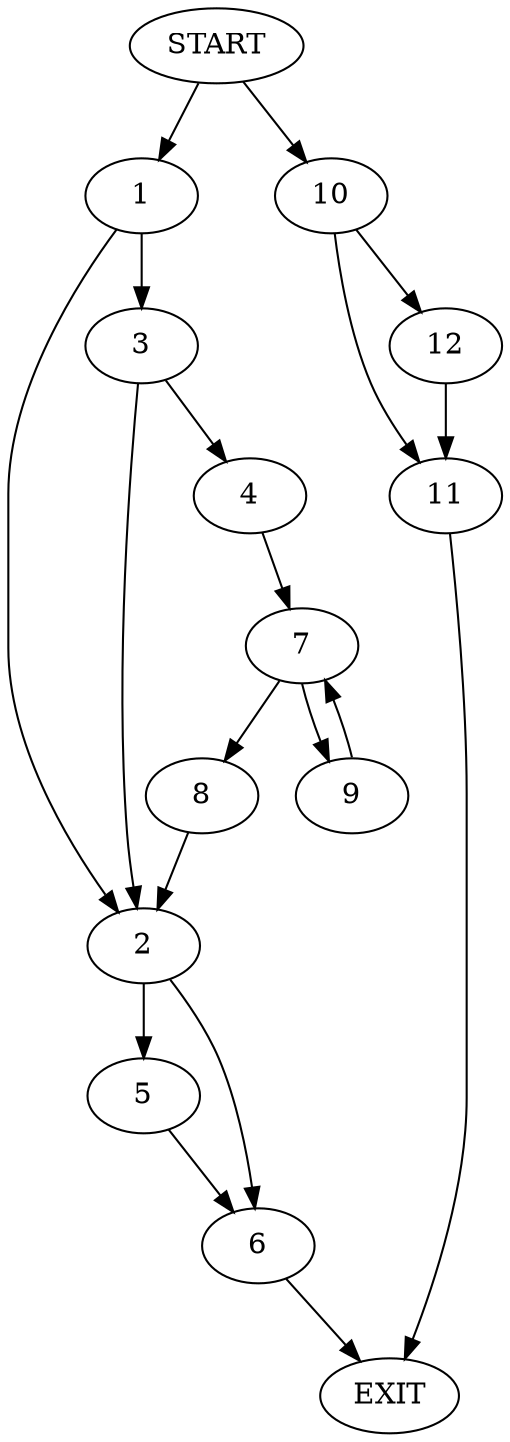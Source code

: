 digraph {
0 [label="START"]
13 [label="EXIT"]
0 -> 1
1 -> 2
1 -> 3
3 -> 2
3 -> 4
2 -> 5
2 -> 6
4 -> 7
7 -> 8
7 -> 9
9 -> 7
8 -> 2
5 -> 6
6 -> 13
0 -> 10
10 -> 11
10 -> 12
12 -> 11
11 -> 13
}
